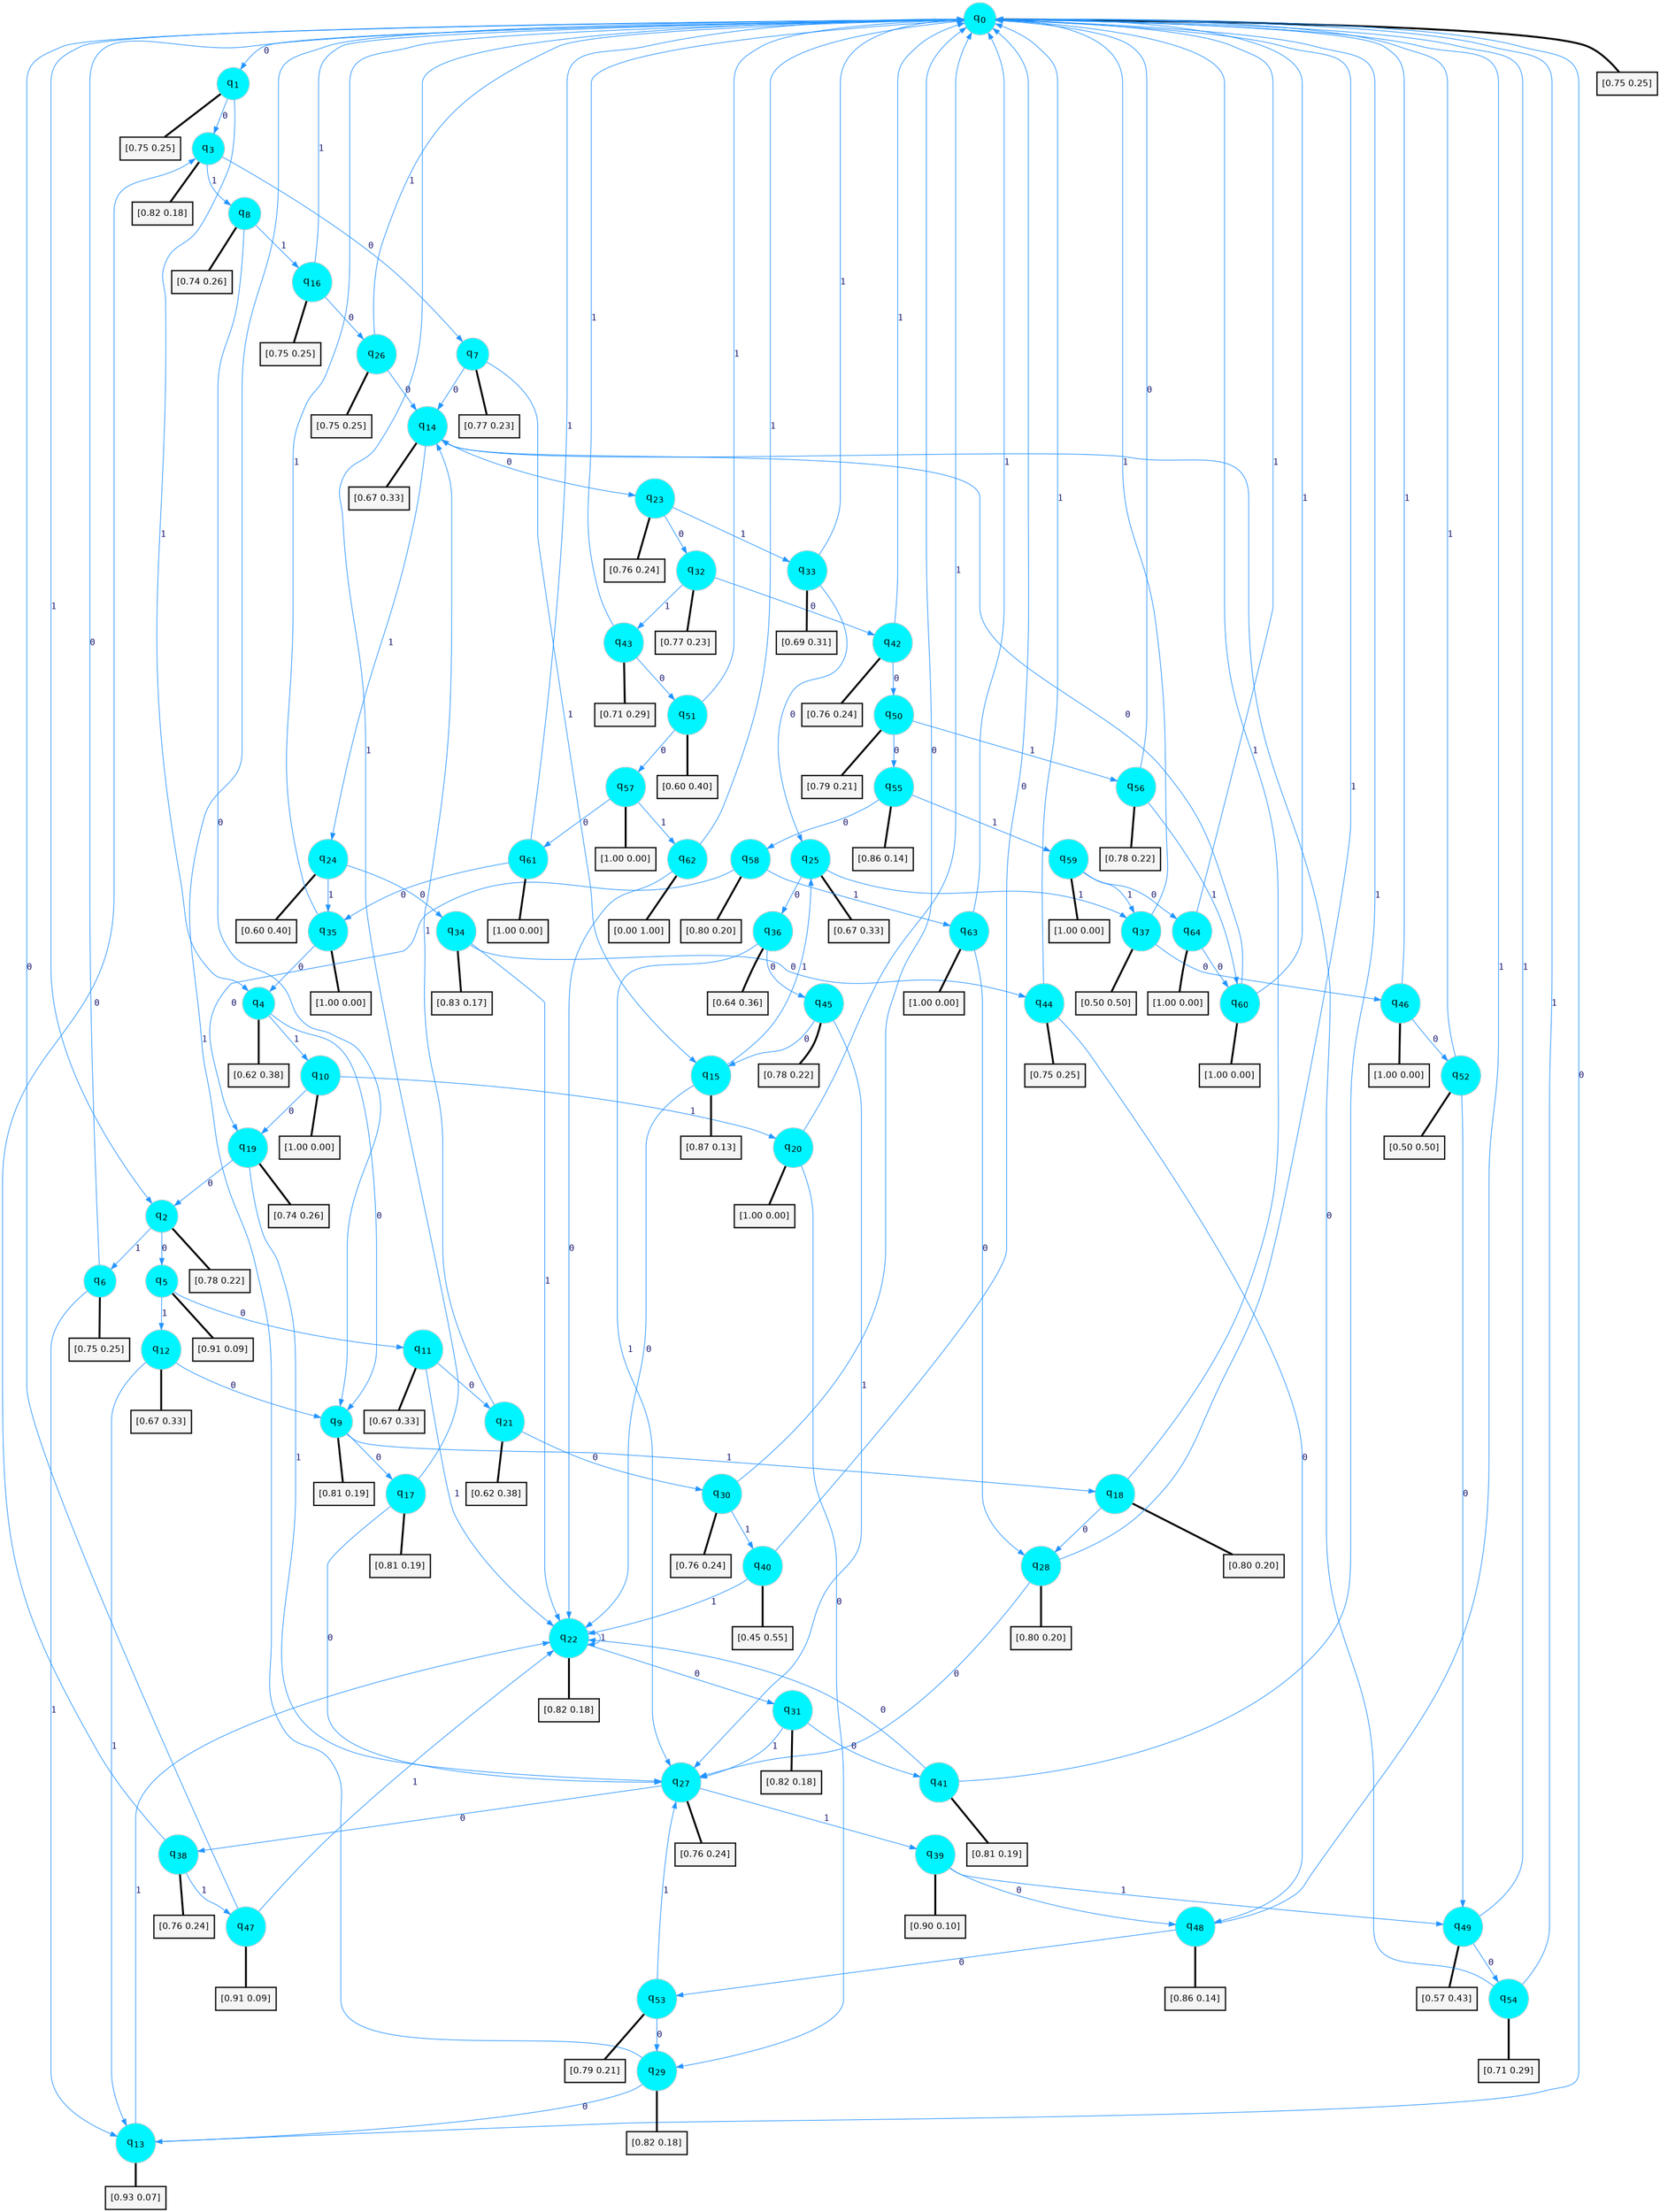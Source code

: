 digraph G {
graph [
bgcolor=transparent, dpi=300, rankdir=TD, size="40,25"];
node [
color=gray, fillcolor=turquoise1, fontcolor=black, fontname=Helvetica, fontsize=16, fontweight=bold, shape=circle, style=filled];
edge [
arrowsize=1, color=dodgerblue1, fontcolor=midnightblue, fontname=courier, fontweight=bold, penwidth=1, style=solid, weight=20];
0[label=<q<SUB>0</SUB>>];
1[label=<q<SUB>1</SUB>>];
2[label=<q<SUB>2</SUB>>];
3[label=<q<SUB>3</SUB>>];
4[label=<q<SUB>4</SUB>>];
5[label=<q<SUB>5</SUB>>];
6[label=<q<SUB>6</SUB>>];
7[label=<q<SUB>7</SUB>>];
8[label=<q<SUB>8</SUB>>];
9[label=<q<SUB>9</SUB>>];
10[label=<q<SUB>10</SUB>>];
11[label=<q<SUB>11</SUB>>];
12[label=<q<SUB>12</SUB>>];
13[label=<q<SUB>13</SUB>>];
14[label=<q<SUB>14</SUB>>];
15[label=<q<SUB>15</SUB>>];
16[label=<q<SUB>16</SUB>>];
17[label=<q<SUB>17</SUB>>];
18[label=<q<SUB>18</SUB>>];
19[label=<q<SUB>19</SUB>>];
20[label=<q<SUB>20</SUB>>];
21[label=<q<SUB>21</SUB>>];
22[label=<q<SUB>22</SUB>>];
23[label=<q<SUB>23</SUB>>];
24[label=<q<SUB>24</SUB>>];
25[label=<q<SUB>25</SUB>>];
26[label=<q<SUB>26</SUB>>];
27[label=<q<SUB>27</SUB>>];
28[label=<q<SUB>28</SUB>>];
29[label=<q<SUB>29</SUB>>];
30[label=<q<SUB>30</SUB>>];
31[label=<q<SUB>31</SUB>>];
32[label=<q<SUB>32</SUB>>];
33[label=<q<SUB>33</SUB>>];
34[label=<q<SUB>34</SUB>>];
35[label=<q<SUB>35</SUB>>];
36[label=<q<SUB>36</SUB>>];
37[label=<q<SUB>37</SUB>>];
38[label=<q<SUB>38</SUB>>];
39[label=<q<SUB>39</SUB>>];
40[label=<q<SUB>40</SUB>>];
41[label=<q<SUB>41</SUB>>];
42[label=<q<SUB>42</SUB>>];
43[label=<q<SUB>43</SUB>>];
44[label=<q<SUB>44</SUB>>];
45[label=<q<SUB>45</SUB>>];
46[label=<q<SUB>46</SUB>>];
47[label=<q<SUB>47</SUB>>];
48[label=<q<SUB>48</SUB>>];
49[label=<q<SUB>49</SUB>>];
50[label=<q<SUB>50</SUB>>];
51[label=<q<SUB>51</SUB>>];
52[label=<q<SUB>52</SUB>>];
53[label=<q<SUB>53</SUB>>];
54[label=<q<SUB>54</SUB>>];
55[label=<q<SUB>55</SUB>>];
56[label=<q<SUB>56</SUB>>];
57[label=<q<SUB>57</SUB>>];
58[label=<q<SUB>58</SUB>>];
59[label=<q<SUB>59</SUB>>];
60[label=<q<SUB>60</SUB>>];
61[label=<q<SUB>61</SUB>>];
62[label=<q<SUB>62</SUB>>];
63[label=<q<SUB>63</SUB>>];
64[label=<q<SUB>64</SUB>>];
65[label="[0.75 0.25]", shape=box,fontcolor=black, fontname=Helvetica, fontsize=14, penwidth=2, fillcolor=whitesmoke,color=black];
66[label="[0.75 0.25]", shape=box,fontcolor=black, fontname=Helvetica, fontsize=14, penwidth=2, fillcolor=whitesmoke,color=black];
67[label="[0.78 0.22]", shape=box,fontcolor=black, fontname=Helvetica, fontsize=14, penwidth=2, fillcolor=whitesmoke,color=black];
68[label="[0.82 0.18]", shape=box,fontcolor=black, fontname=Helvetica, fontsize=14, penwidth=2, fillcolor=whitesmoke,color=black];
69[label="[0.62 0.38]", shape=box,fontcolor=black, fontname=Helvetica, fontsize=14, penwidth=2, fillcolor=whitesmoke,color=black];
70[label="[0.91 0.09]", shape=box,fontcolor=black, fontname=Helvetica, fontsize=14, penwidth=2, fillcolor=whitesmoke,color=black];
71[label="[0.75 0.25]", shape=box,fontcolor=black, fontname=Helvetica, fontsize=14, penwidth=2, fillcolor=whitesmoke,color=black];
72[label="[0.77 0.23]", shape=box,fontcolor=black, fontname=Helvetica, fontsize=14, penwidth=2, fillcolor=whitesmoke,color=black];
73[label="[0.74 0.26]", shape=box,fontcolor=black, fontname=Helvetica, fontsize=14, penwidth=2, fillcolor=whitesmoke,color=black];
74[label="[0.81 0.19]", shape=box,fontcolor=black, fontname=Helvetica, fontsize=14, penwidth=2, fillcolor=whitesmoke,color=black];
75[label="[1.00 0.00]", shape=box,fontcolor=black, fontname=Helvetica, fontsize=14, penwidth=2, fillcolor=whitesmoke,color=black];
76[label="[0.67 0.33]", shape=box,fontcolor=black, fontname=Helvetica, fontsize=14, penwidth=2, fillcolor=whitesmoke,color=black];
77[label="[0.67 0.33]", shape=box,fontcolor=black, fontname=Helvetica, fontsize=14, penwidth=2, fillcolor=whitesmoke,color=black];
78[label="[0.93 0.07]", shape=box,fontcolor=black, fontname=Helvetica, fontsize=14, penwidth=2, fillcolor=whitesmoke,color=black];
79[label="[0.67 0.33]", shape=box,fontcolor=black, fontname=Helvetica, fontsize=14, penwidth=2, fillcolor=whitesmoke,color=black];
80[label="[0.87 0.13]", shape=box,fontcolor=black, fontname=Helvetica, fontsize=14, penwidth=2, fillcolor=whitesmoke,color=black];
81[label="[0.75 0.25]", shape=box,fontcolor=black, fontname=Helvetica, fontsize=14, penwidth=2, fillcolor=whitesmoke,color=black];
82[label="[0.81 0.19]", shape=box,fontcolor=black, fontname=Helvetica, fontsize=14, penwidth=2, fillcolor=whitesmoke,color=black];
83[label="[0.80 0.20]", shape=box,fontcolor=black, fontname=Helvetica, fontsize=14, penwidth=2, fillcolor=whitesmoke,color=black];
84[label="[0.74 0.26]", shape=box,fontcolor=black, fontname=Helvetica, fontsize=14, penwidth=2, fillcolor=whitesmoke,color=black];
85[label="[1.00 0.00]", shape=box,fontcolor=black, fontname=Helvetica, fontsize=14, penwidth=2, fillcolor=whitesmoke,color=black];
86[label="[0.62 0.38]", shape=box,fontcolor=black, fontname=Helvetica, fontsize=14, penwidth=2, fillcolor=whitesmoke,color=black];
87[label="[0.82 0.18]", shape=box,fontcolor=black, fontname=Helvetica, fontsize=14, penwidth=2, fillcolor=whitesmoke,color=black];
88[label="[0.76 0.24]", shape=box,fontcolor=black, fontname=Helvetica, fontsize=14, penwidth=2, fillcolor=whitesmoke,color=black];
89[label="[0.60 0.40]", shape=box,fontcolor=black, fontname=Helvetica, fontsize=14, penwidth=2, fillcolor=whitesmoke,color=black];
90[label="[0.67 0.33]", shape=box,fontcolor=black, fontname=Helvetica, fontsize=14, penwidth=2, fillcolor=whitesmoke,color=black];
91[label="[0.75 0.25]", shape=box,fontcolor=black, fontname=Helvetica, fontsize=14, penwidth=2, fillcolor=whitesmoke,color=black];
92[label="[0.76 0.24]", shape=box,fontcolor=black, fontname=Helvetica, fontsize=14, penwidth=2, fillcolor=whitesmoke,color=black];
93[label="[0.80 0.20]", shape=box,fontcolor=black, fontname=Helvetica, fontsize=14, penwidth=2, fillcolor=whitesmoke,color=black];
94[label="[0.82 0.18]", shape=box,fontcolor=black, fontname=Helvetica, fontsize=14, penwidth=2, fillcolor=whitesmoke,color=black];
95[label="[0.76 0.24]", shape=box,fontcolor=black, fontname=Helvetica, fontsize=14, penwidth=2, fillcolor=whitesmoke,color=black];
96[label="[0.82 0.18]", shape=box,fontcolor=black, fontname=Helvetica, fontsize=14, penwidth=2, fillcolor=whitesmoke,color=black];
97[label="[0.77 0.23]", shape=box,fontcolor=black, fontname=Helvetica, fontsize=14, penwidth=2, fillcolor=whitesmoke,color=black];
98[label="[0.69 0.31]", shape=box,fontcolor=black, fontname=Helvetica, fontsize=14, penwidth=2, fillcolor=whitesmoke,color=black];
99[label="[0.83 0.17]", shape=box,fontcolor=black, fontname=Helvetica, fontsize=14, penwidth=2, fillcolor=whitesmoke,color=black];
100[label="[1.00 0.00]", shape=box,fontcolor=black, fontname=Helvetica, fontsize=14, penwidth=2, fillcolor=whitesmoke,color=black];
101[label="[0.64 0.36]", shape=box,fontcolor=black, fontname=Helvetica, fontsize=14, penwidth=2, fillcolor=whitesmoke,color=black];
102[label="[0.50 0.50]", shape=box,fontcolor=black, fontname=Helvetica, fontsize=14, penwidth=2, fillcolor=whitesmoke,color=black];
103[label="[0.76 0.24]", shape=box,fontcolor=black, fontname=Helvetica, fontsize=14, penwidth=2, fillcolor=whitesmoke,color=black];
104[label="[0.90 0.10]", shape=box,fontcolor=black, fontname=Helvetica, fontsize=14, penwidth=2, fillcolor=whitesmoke,color=black];
105[label="[0.45 0.55]", shape=box,fontcolor=black, fontname=Helvetica, fontsize=14, penwidth=2, fillcolor=whitesmoke,color=black];
106[label="[0.81 0.19]", shape=box,fontcolor=black, fontname=Helvetica, fontsize=14, penwidth=2, fillcolor=whitesmoke,color=black];
107[label="[0.76 0.24]", shape=box,fontcolor=black, fontname=Helvetica, fontsize=14, penwidth=2, fillcolor=whitesmoke,color=black];
108[label="[0.71 0.29]", shape=box,fontcolor=black, fontname=Helvetica, fontsize=14, penwidth=2, fillcolor=whitesmoke,color=black];
109[label="[0.75 0.25]", shape=box,fontcolor=black, fontname=Helvetica, fontsize=14, penwidth=2, fillcolor=whitesmoke,color=black];
110[label="[0.78 0.22]", shape=box,fontcolor=black, fontname=Helvetica, fontsize=14, penwidth=2, fillcolor=whitesmoke,color=black];
111[label="[1.00 0.00]", shape=box,fontcolor=black, fontname=Helvetica, fontsize=14, penwidth=2, fillcolor=whitesmoke,color=black];
112[label="[0.91 0.09]", shape=box,fontcolor=black, fontname=Helvetica, fontsize=14, penwidth=2, fillcolor=whitesmoke,color=black];
113[label="[0.86 0.14]", shape=box,fontcolor=black, fontname=Helvetica, fontsize=14, penwidth=2, fillcolor=whitesmoke,color=black];
114[label="[0.57 0.43]", shape=box,fontcolor=black, fontname=Helvetica, fontsize=14, penwidth=2, fillcolor=whitesmoke,color=black];
115[label="[0.79 0.21]", shape=box,fontcolor=black, fontname=Helvetica, fontsize=14, penwidth=2, fillcolor=whitesmoke,color=black];
116[label="[0.60 0.40]", shape=box,fontcolor=black, fontname=Helvetica, fontsize=14, penwidth=2, fillcolor=whitesmoke,color=black];
117[label="[0.50 0.50]", shape=box,fontcolor=black, fontname=Helvetica, fontsize=14, penwidth=2, fillcolor=whitesmoke,color=black];
118[label="[0.79 0.21]", shape=box,fontcolor=black, fontname=Helvetica, fontsize=14, penwidth=2, fillcolor=whitesmoke,color=black];
119[label="[0.71 0.29]", shape=box,fontcolor=black, fontname=Helvetica, fontsize=14, penwidth=2, fillcolor=whitesmoke,color=black];
120[label="[0.86 0.14]", shape=box,fontcolor=black, fontname=Helvetica, fontsize=14, penwidth=2, fillcolor=whitesmoke,color=black];
121[label="[0.78 0.22]", shape=box,fontcolor=black, fontname=Helvetica, fontsize=14, penwidth=2, fillcolor=whitesmoke,color=black];
122[label="[1.00 0.00]", shape=box,fontcolor=black, fontname=Helvetica, fontsize=14, penwidth=2, fillcolor=whitesmoke,color=black];
123[label="[0.80 0.20]", shape=box,fontcolor=black, fontname=Helvetica, fontsize=14, penwidth=2, fillcolor=whitesmoke,color=black];
124[label="[1.00 0.00]", shape=box,fontcolor=black, fontname=Helvetica, fontsize=14, penwidth=2, fillcolor=whitesmoke,color=black];
125[label="[1.00 0.00]", shape=box,fontcolor=black, fontname=Helvetica, fontsize=14, penwidth=2, fillcolor=whitesmoke,color=black];
126[label="[1.00 0.00]", shape=box,fontcolor=black, fontname=Helvetica, fontsize=14, penwidth=2, fillcolor=whitesmoke,color=black];
127[label="[0.00 1.00]", shape=box,fontcolor=black, fontname=Helvetica, fontsize=14, penwidth=2, fillcolor=whitesmoke,color=black];
128[label="[1.00 0.00]", shape=box,fontcolor=black, fontname=Helvetica, fontsize=14, penwidth=2, fillcolor=whitesmoke,color=black];
129[label="[1.00 0.00]", shape=box,fontcolor=black, fontname=Helvetica, fontsize=14, penwidth=2, fillcolor=whitesmoke,color=black];
0->1 [label=0];
0->2 [label=1];
0->65 [arrowhead=none, penwidth=3,color=black];
1->3 [label=0];
1->4 [label=1];
1->66 [arrowhead=none, penwidth=3,color=black];
2->5 [label=0];
2->6 [label=1];
2->67 [arrowhead=none, penwidth=3,color=black];
3->7 [label=0];
3->8 [label=1];
3->68 [arrowhead=none, penwidth=3,color=black];
4->9 [label=0];
4->10 [label=1];
4->69 [arrowhead=none, penwidth=3,color=black];
5->11 [label=0];
5->12 [label=1];
5->70 [arrowhead=none, penwidth=3,color=black];
6->0 [label=0];
6->13 [label=1];
6->71 [arrowhead=none, penwidth=3,color=black];
7->14 [label=0];
7->15 [label=1];
7->72 [arrowhead=none, penwidth=3,color=black];
8->9 [label=0];
8->16 [label=1];
8->73 [arrowhead=none, penwidth=3,color=black];
9->17 [label=0];
9->18 [label=1];
9->74 [arrowhead=none, penwidth=3,color=black];
10->19 [label=0];
10->20 [label=1];
10->75 [arrowhead=none, penwidth=3,color=black];
11->21 [label=0];
11->22 [label=1];
11->76 [arrowhead=none, penwidth=3,color=black];
12->9 [label=0];
12->13 [label=1];
12->77 [arrowhead=none, penwidth=3,color=black];
13->0 [label=0];
13->22 [label=1];
13->78 [arrowhead=none, penwidth=3,color=black];
14->23 [label=0];
14->24 [label=1];
14->79 [arrowhead=none, penwidth=3,color=black];
15->22 [label=0];
15->25 [label=1];
15->80 [arrowhead=none, penwidth=3,color=black];
16->26 [label=0];
16->0 [label=1];
16->81 [arrowhead=none, penwidth=3,color=black];
17->27 [label=0];
17->0 [label=1];
17->82 [arrowhead=none, penwidth=3,color=black];
18->28 [label=0];
18->0 [label=1];
18->83 [arrowhead=none, penwidth=3,color=black];
19->2 [label=0];
19->27 [label=1];
19->84 [arrowhead=none, penwidth=3,color=black];
20->29 [label=0];
20->0 [label=1];
20->85 [arrowhead=none, penwidth=3,color=black];
21->30 [label=0];
21->14 [label=1];
21->86 [arrowhead=none, penwidth=3,color=black];
22->31 [label=0];
22->22 [label=1];
22->87 [arrowhead=none, penwidth=3,color=black];
23->32 [label=0];
23->33 [label=1];
23->88 [arrowhead=none, penwidth=3,color=black];
24->34 [label=0];
24->35 [label=1];
24->89 [arrowhead=none, penwidth=3,color=black];
25->36 [label=0];
25->37 [label=1];
25->90 [arrowhead=none, penwidth=3,color=black];
26->14 [label=0];
26->0 [label=1];
26->91 [arrowhead=none, penwidth=3,color=black];
27->38 [label=0];
27->39 [label=1];
27->92 [arrowhead=none, penwidth=3,color=black];
28->27 [label=0];
28->0 [label=1];
28->93 [arrowhead=none, penwidth=3,color=black];
29->13 [label=0];
29->0 [label=1];
29->94 [arrowhead=none, penwidth=3,color=black];
30->0 [label=0];
30->40 [label=1];
30->95 [arrowhead=none, penwidth=3,color=black];
31->41 [label=0];
31->27 [label=1];
31->96 [arrowhead=none, penwidth=3,color=black];
32->42 [label=0];
32->43 [label=1];
32->97 [arrowhead=none, penwidth=3,color=black];
33->25 [label=0];
33->0 [label=1];
33->98 [arrowhead=none, penwidth=3,color=black];
34->44 [label=0];
34->22 [label=1];
34->99 [arrowhead=none, penwidth=3,color=black];
35->4 [label=0];
35->0 [label=1];
35->100 [arrowhead=none, penwidth=3,color=black];
36->45 [label=0];
36->27 [label=1];
36->101 [arrowhead=none, penwidth=3,color=black];
37->46 [label=0];
37->0 [label=1];
37->102 [arrowhead=none, penwidth=3,color=black];
38->3 [label=0];
38->47 [label=1];
38->103 [arrowhead=none, penwidth=3,color=black];
39->48 [label=0];
39->49 [label=1];
39->104 [arrowhead=none, penwidth=3,color=black];
40->0 [label=0];
40->22 [label=1];
40->105 [arrowhead=none, penwidth=3,color=black];
41->22 [label=0];
41->0 [label=1];
41->106 [arrowhead=none, penwidth=3,color=black];
42->50 [label=0];
42->0 [label=1];
42->107 [arrowhead=none, penwidth=3,color=black];
43->51 [label=0];
43->0 [label=1];
43->108 [arrowhead=none, penwidth=3,color=black];
44->48 [label=0];
44->0 [label=1];
44->109 [arrowhead=none, penwidth=3,color=black];
45->15 [label=0];
45->27 [label=1];
45->110 [arrowhead=none, penwidth=3,color=black];
46->52 [label=0];
46->0 [label=1];
46->111 [arrowhead=none, penwidth=3,color=black];
47->0 [label=0];
47->22 [label=1];
47->112 [arrowhead=none, penwidth=3,color=black];
48->53 [label=0];
48->0 [label=1];
48->113 [arrowhead=none, penwidth=3,color=black];
49->54 [label=0];
49->0 [label=1];
49->114 [arrowhead=none, penwidth=3,color=black];
50->55 [label=0];
50->56 [label=1];
50->115 [arrowhead=none, penwidth=3,color=black];
51->57 [label=0];
51->0 [label=1];
51->116 [arrowhead=none, penwidth=3,color=black];
52->49 [label=0];
52->0 [label=1];
52->117 [arrowhead=none, penwidth=3,color=black];
53->29 [label=0];
53->27 [label=1];
53->118 [arrowhead=none, penwidth=3,color=black];
54->14 [label=0];
54->0 [label=1];
54->119 [arrowhead=none, penwidth=3,color=black];
55->58 [label=0];
55->59 [label=1];
55->120 [arrowhead=none, penwidth=3,color=black];
56->0 [label=0];
56->60 [label=1];
56->121 [arrowhead=none, penwidth=3,color=black];
57->61 [label=0];
57->62 [label=1];
57->122 [arrowhead=none, penwidth=3,color=black];
58->19 [label=0];
58->63 [label=1];
58->123 [arrowhead=none, penwidth=3,color=black];
59->64 [label=0];
59->37 [label=1];
59->124 [arrowhead=none, penwidth=3,color=black];
60->14 [label=0];
60->0 [label=1];
60->125 [arrowhead=none, penwidth=3,color=black];
61->35 [label=0];
61->0 [label=1];
61->126 [arrowhead=none, penwidth=3,color=black];
62->22 [label=0];
62->0 [label=1];
62->127 [arrowhead=none, penwidth=3,color=black];
63->28 [label=0];
63->0 [label=1];
63->128 [arrowhead=none, penwidth=3,color=black];
64->60 [label=0];
64->0 [label=1];
64->129 [arrowhead=none, penwidth=3,color=black];
}
